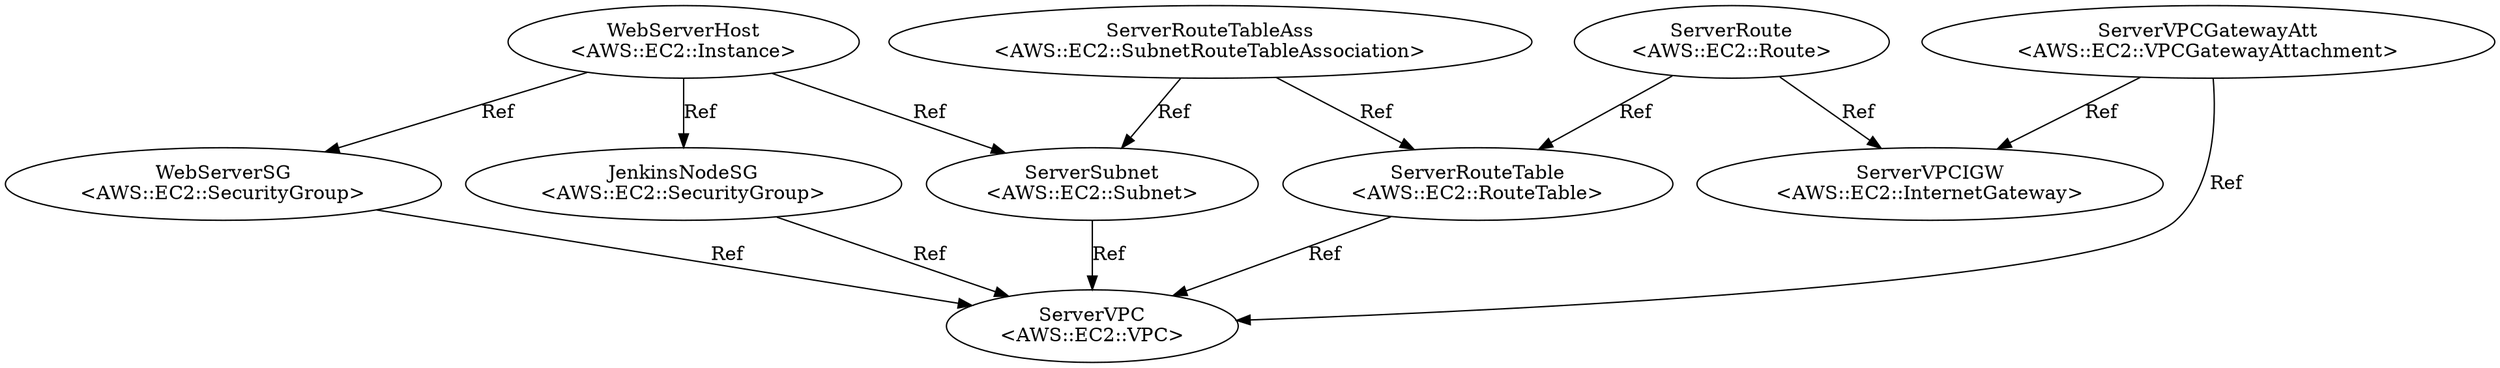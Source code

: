 digraph "template" {
ServerVPC [color=black, label="ServerVPC\n<AWS::EC2::VPC>", shape=ellipse, type=Resource];
ServerSubnet [color=black, label="ServerSubnet\n<AWS::EC2::Subnet>", shape=ellipse, type=Resource];
ServerVPCIGW [color=black, label="ServerVPCIGW\n<AWS::EC2::InternetGateway>", shape=ellipse, type=Resource];
ServerVPCGatewayAtt [color=black, label="ServerVPCGatewayAtt\n<AWS::EC2::VPCGatewayAttachment>", shape=ellipse, type=Resource];
ServerRouteTable [color=black, label="ServerRouteTable\n<AWS::EC2::RouteTable>", shape=ellipse, type=Resource];
ServerRoute [color=black, label="ServerRoute\n<AWS::EC2::Route>", shape=ellipse, type=Resource];
ServerRouteTableAss [color=black, label="ServerRouteTableAss\n<AWS::EC2::SubnetRouteTableAssociation>", shape=ellipse, type=Resource];
WebServerSG [color=black, label="WebServerSG\n<AWS::EC2::SecurityGroup>", shape=ellipse, type=Resource];
JenkinsNodeSG [color=black, label="JenkinsNodeSG\n<AWS::EC2::SecurityGroup>", shape=ellipse, type=Resource];
WebServerHost [color=black, label="WebServerHost\n<AWS::EC2::Instance>", shape=ellipse, type=Resource];
ServerSubnet -> ServerVPC  [color=black, key=0, label=Ref, source_paths="['Properties', 'VpcId']"];
ServerVPCGatewayAtt -> ServerVPC  [color=black, key=0, label=Ref, source_paths="['Properties', 'VpcId']"];
ServerVPCGatewayAtt -> ServerVPCIGW  [color=black, key=0, label=Ref, source_paths="['Properties', 'InternetGatewayId']"];
ServerRouteTable -> ServerVPC  [color=black, key=0, label=Ref, source_paths="['Properties', 'VpcId']"];
ServerRoute -> ServerRouteTable  [color=black, key=0, label=Ref, source_paths="['Properties', 'RouteTableId']"];
ServerRoute -> ServerVPCIGW  [color=black, key=0, label=Ref, source_paths="['Properties', 'GatewayId']"];
ServerRouteTableAss -> ServerSubnet  [color=black, key=0, label=Ref, source_paths="['Properties', 'SubnetId']"];
ServerRouteTableAss -> ServerRouteTable  [color=black, key=0, label=Ref, source_paths="['Properties', 'RouteTableId']"];
WebServerSG -> ServerVPC  [color=black, key=0, label=Ref, source_paths="['Properties', 'VpcId']"];
JenkinsNodeSG -> ServerVPC  [color=black, key=0, label=Ref, source_paths="['Properties', 'VpcId']"];
WebServerHost -> WebServerSG  [color=black, key=0, label=Ref, source_paths="['Properties', 'SecurityGroupIds', 0]"];
WebServerHost -> JenkinsNodeSG  [color=black, key=0, label=Ref, source_paths="['Properties', 'SecurityGroupIds', 1]"];
WebServerHost -> ServerSubnet  [color=black, key=0, label=Ref, source_paths="['Properties', 'SubnetId']"];
}
